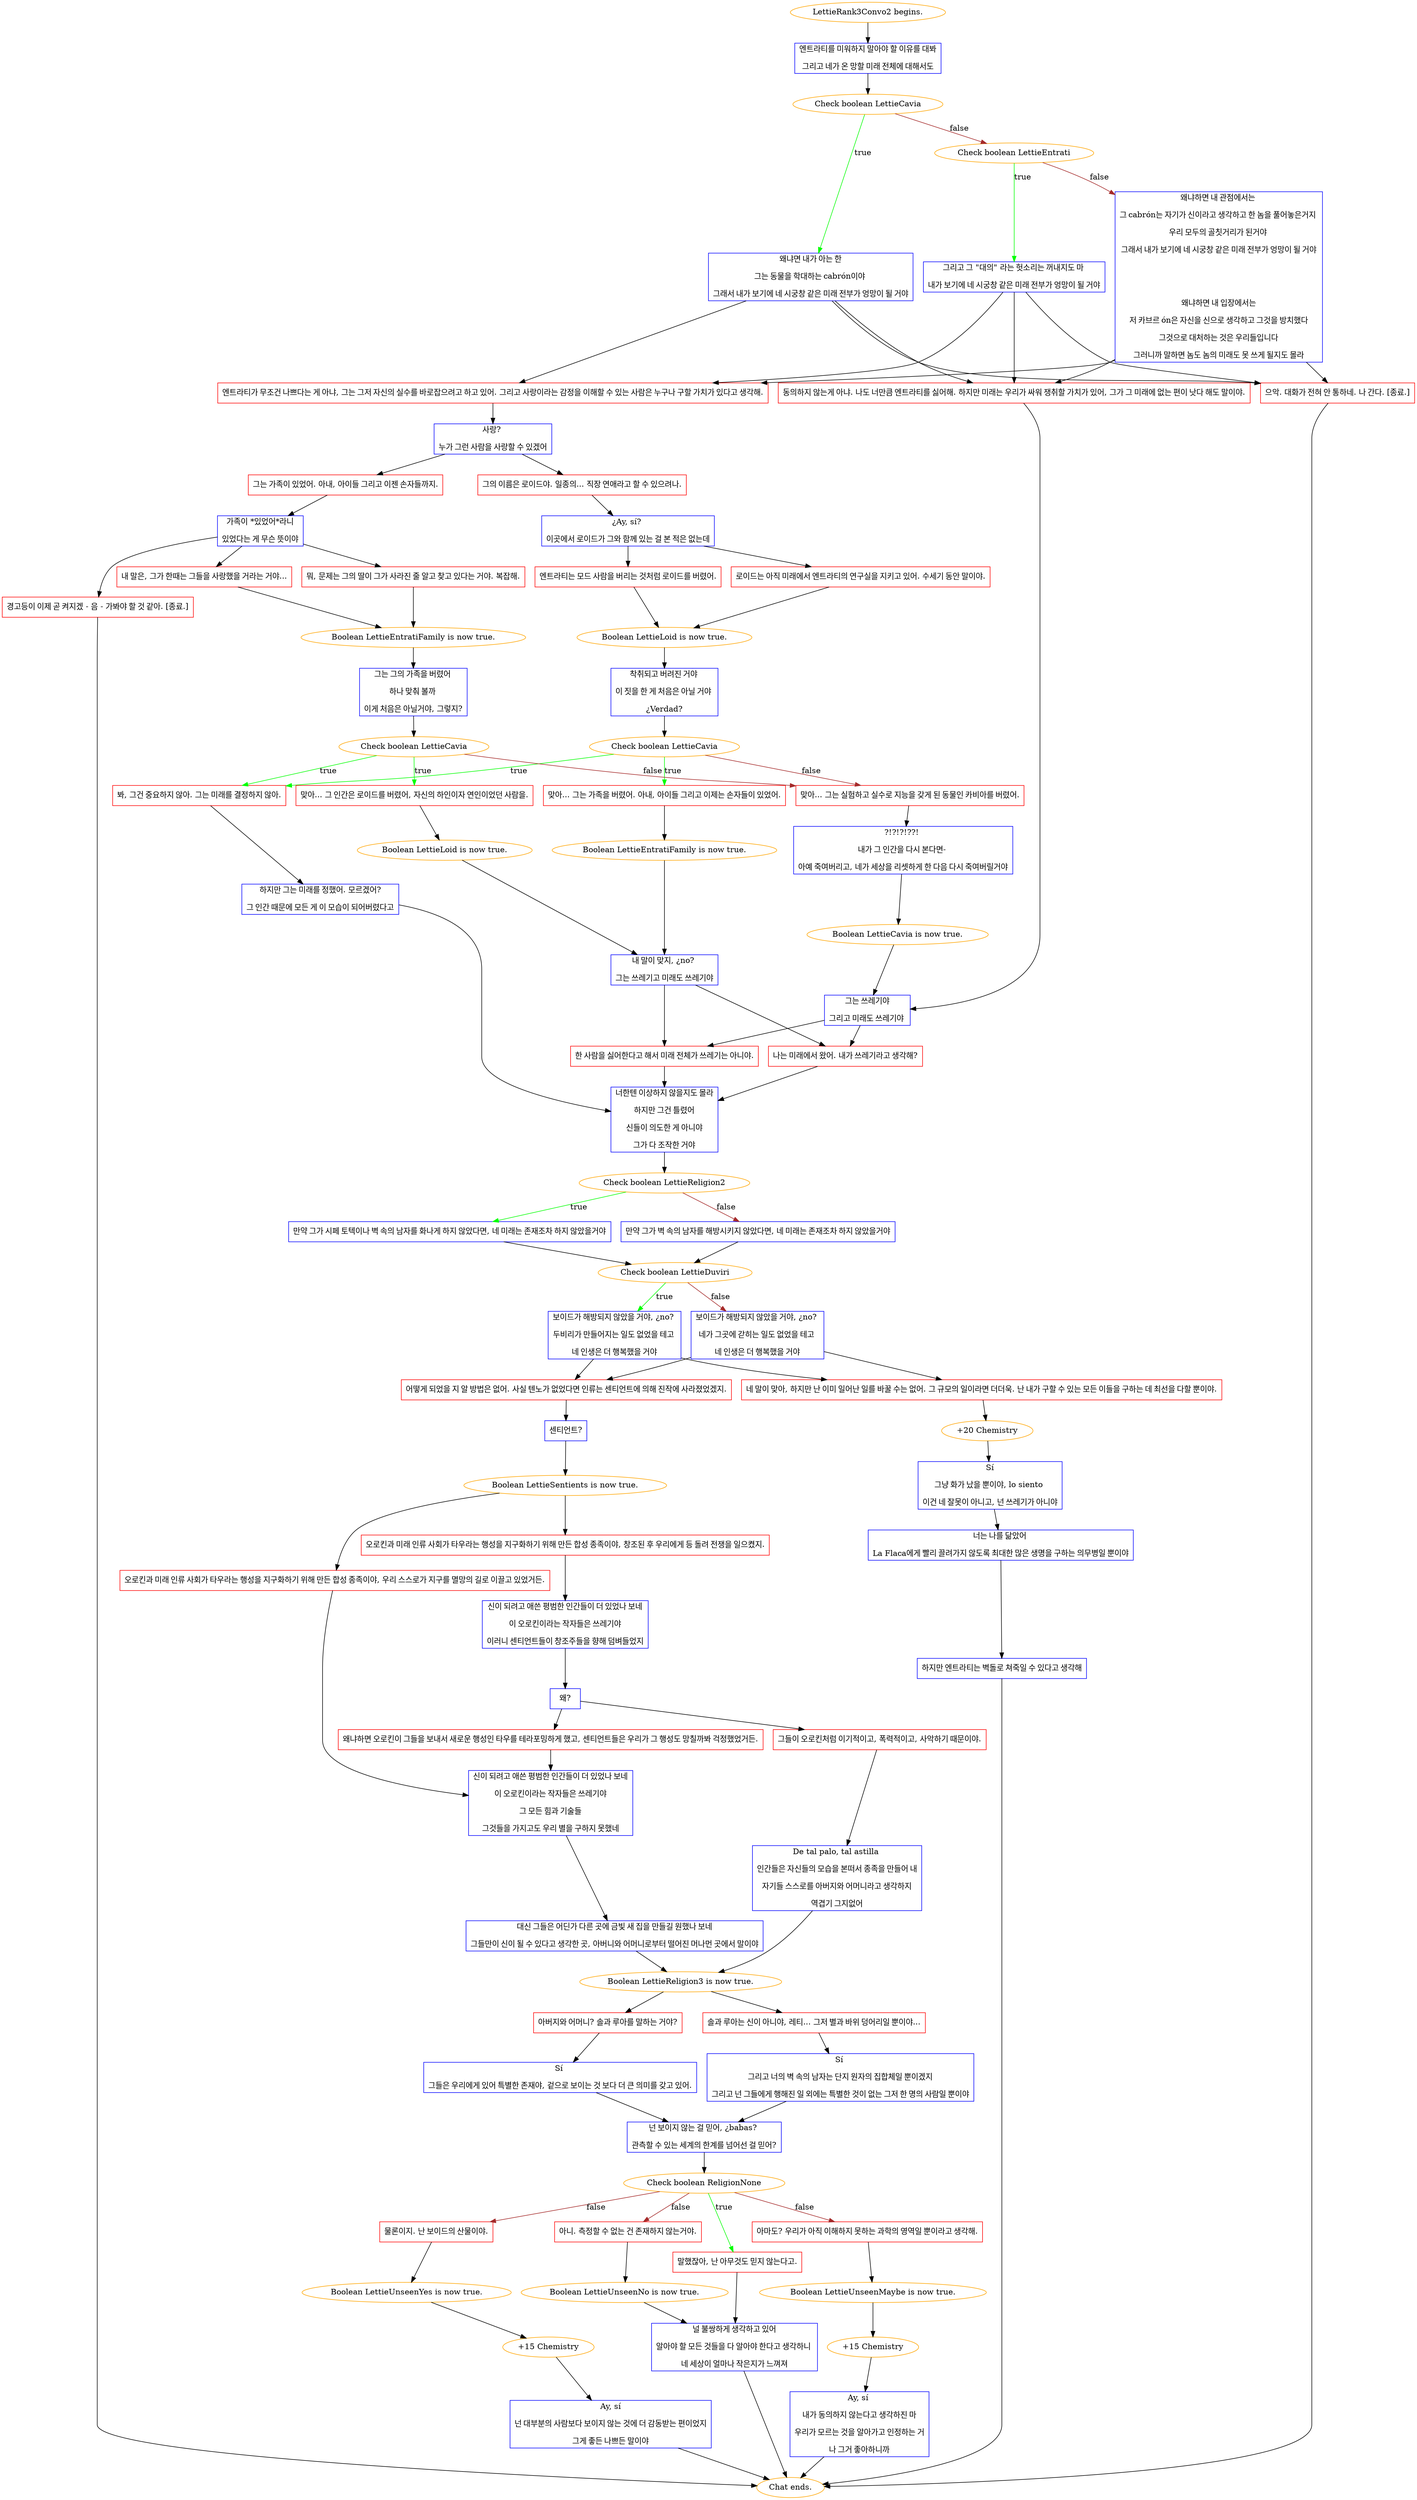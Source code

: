digraph {
	"LettieRank3Convo2 begins." [color=orange];
		"LettieRank3Convo2 begins." -> j468937572;
	j468937572 [label="엔트라티를 미워하지 말아야 할 이유를 대봐
그리고 네가 온 망할 미래 전체에 대해서도",shape=box,color=blue];
		j468937572 -> j988327984;
	j988327984 [label="Check boolean LettieCavia",color=orange];
		j988327984 -> j3663143636 [label=true,color=green];
		j988327984 -> j101638081 [label=false,color=brown];
	j3663143636 [label="왜냐면 내가 아는 한
그는 동물을 학대하는 cabrón이야 
그래서 내가 보기에 네 시궁창 같은 미래 전부가 엉망이 될 거야",shape=box,color=blue];
		j3663143636 -> j1971130296;
		j3663143636 -> j3333634533;
		j3663143636 -> j1810049367;
	j101638081 [label="Check boolean LettieEntrati",color=orange];
		j101638081 -> j1609361450 [label=true,color=green];
		j101638081 -> j372426990 [label=false,color=brown];
	j1971130296 [label="동의하지 않는게 아냐. 나도 너만큼 엔트라티를 싫어해. 하지만 미래는 우리가 싸워 쟁취할 가치가 있어, 그가 그 미래에 없는 편이 낫다 해도 말이야.",shape=box,color=red];
		j1971130296 -> j3352636121;
	j3333634533 [label="엔트라티가 무조건 나쁘다는 게 아냐, 그는 그저 자신의 실수를 바로잡으려고 하고 있어. 그리고 사랑이라는 감정을 이해할 수 있는 사람은 누구나 구할 가치가 있다고 생각해.",shape=box,color=red];
		j3333634533 -> j2499552401;
	j1810049367 [label="으악. 대화가 전혀 안 통하네. 나 간다. [종료.]",shape=box,color=red];
		j1810049367 -> "Chat ends.";
	j1609361450 [label="그리고 그 \"대의\" 라는 헛소리는 꺼내지도 마 
내가 보기에 네 시궁창 같은 미래 전부가 엉망이 될 거야",shape=box,color=blue];
		j1609361450 -> j1971130296;
		j1609361450 -> j3333634533;
		j1609361450 -> j1810049367;
	j372426990 [label="왜냐하면 내 관점에서는 
그 cabrón는 자기가 신이라고 생각하고 한 놈을 풀어놓은거지 
우리 모두의 골칫거리가 된거야 
그래서 내가 보기에 네 시궁창 같은 미래 전부가 엉망이 될 거야


왜냐하면 내 입장에서는
저 카브르 ón은 자신을 신으로 생각하고 그것을 방치했다
그것으로 대처하는 것은 우리들입니다
그러니까 말하면 놈도 놈의 미래도 못 쓰게 될지도 몰라",shape=box,color=blue];
		j372426990 -> j1971130296;
		j372426990 -> j3333634533;
		j372426990 -> j1810049367;
	j3352636121 [label="그는 쓰레기야
그리고 미래도 쓰레기야 ",shape=box,color=blue];
		j3352636121 -> j473374722;
		j3352636121 -> j1978308066;
	j2499552401 [label="사랑? 
누가 그런 사람을 사랑할 수 있겠어",shape=box,color=blue];
		j2499552401 -> j3597295540;
		j2499552401 -> j1263000528;
	"Chat ends." [color=orange];
	j473374722 [label="나는 미래에서 왔어. 내가 쓰레기라고 생각해?",shape=box,color=red];
		j473374722 -> j1184659367;
	j1978308066 [label="한 사람을 싫어한다고 해서 미래 전체가 쓰레기는 아니야.",shape=box,color=red];
		j1978308066 -> j1184659367;
	j3597295540 [label="그의 이름은 로이드야. 일종의... 직장 연애라고 할 수 있으려나.",shape=box,color=red];
		j3597295540 -> j4150735396;
	j1263000528 [label="그는 가족이 있었어. 아내, 아이들 그리고 이젠 손자들까지.",shape=box,color=red];
		j1263000528 -> j3815947115;
	j1184659367 [label="너한텐 이상하지 않을지도 몰라
하지만 그건 틀렸어
신들이 의도한 게 아니야
그가 다 조작한 거야",shape=box,color=blue];
		j1184659367 -> j776436305;
	j4150735396 [label="¿Ay, sí? 
이곳에서 로이드가 그와 함께 있는 걸 본 적은 없는데",shape=box,color=blue];
		j4150735396 -> j2113508536;
		j4150735396 -> j729166808;
	j3815947115 [label="가족이 *있었어*라니
있었다는 게 무슨 뜻이야",shape=box,color=blue];
		j3815947115 -> j569300380;
		j3815947115 -> j635850881;
		j3815947115 -> j419026256;
	j776436305 [label="Check boolean LettieReligion2",color=orange];
		j776436305 -> j1216025615 [label=true,color=green];
		j776436305 -> j3578926627 [label=false,color=brown];
	j2113508536 [label="로이드는 아직 미래에서 엔트라티의 연구실을 지키고 있어. 수세기 동안 말이야.",shape=box,color=red];
		j2113508536 -> j3583683692;
	j729166808 [label="엔트라티는 모드 사람을 버리는 것처럼 로이드를 버렸어.",shape=box,color=red];
		j729166808 -> j3583683692;
	j569300380 [label="뭐, 문제는 그의 딸이 그가 사라진 줄 알고 찾고 있다는 거야. 복잡해.",shape=box,color=red];
		j569300380 -> j732989671;
	j635850881 [label="내 말은, 그가 한때는 그들을 사랑했을 거라는 거야...",shape=box,color=red];
		j635850881 -> j732989671;
	j419026256 [label="경고등이 이제 곧 켜지겠 - 음 - 가봐야 할 것 같아. [종료.]",shape=box,color=red];
		j419026256 -> "Chat ends.";
	j1216025615 [label="만약 그가 시페 토텍이나 벽 속의 남자를 화나게 하지 않았다면, 네 미래는 존재조차 하지 않았을거야",shape=box,color=blue];
		j1216025615 -> j711900112;
	j3578926627 [label="만약 그가 벽 속의 남자를 해방시키지 않았다면, 네 미래는 존재조차 하지 않았을거야",shape=box,color=blue];
		j3578926627 -> j711900112;
	j3583683692 [label="Boolean LettieLoid is now true.",color=orange];
		j3583683692 -> j1774560142;
	j732989671 [label="Boolean LettieEntratiFamily is now true.",color=orange];
		j732989671 -> j4239958994;
	j711900112 [label="Check boolean LettieDuviri",color=orange];
		j711900112 -> j1536286369 [label=true,color=green];
		j711900112 -> j3299077066 [label=false,color=brown];
	j1774560142 [label="착취되고 버려진 거야 
이 짓을 한 게 처음은 아닐 거야 
¿Verdad?",shape=box,color=blue];
		j1774560142 -> j4176507548;
	j4239958994 [label="그는 그의 가족을 버렸어 
하나 맞춰 볼까 
이게 처음은 아닐거야, 그렇지?",shape=box,color=blue];
		j4239958994 -> j3999534774;
	j1536286369 [label="보이드가 해방되지 않았을 거야, ¿no? 
두비리가 만들어지는 일도 없었을 테고 
네 인생은 더 행복했을 거야",shape=box,color=blue];
		j1536286369 -> j1904364761;
		j1536286369 -> j2332496084;
	j3299077066 [label="보이드가 해방되지 않았을 거야, ¿no? 
네가 그곳에 갇히는 일도 없었을 테고 
네 인생은 더 행복했을 거야",shape=box,color=blue];
		j3299077066 -> j1904364761;
		j3299077066 -> j2332496084;
	j4176507548 [label="Check boolean LettieCavia",color=orange];
		j4176507548 -> j2038746101 [label=true,color=green];
		j4176507548 -> j118410361 [label=true,color=green];
		j4176507548 -> j3472011501 [label=false,color=brown];
	j3999534774 [label="Check boolean LettieCavia",color=orange];
		j3999534774 -> j118410361 [label=true,color=green];
		j3999534774 -> j3600407472 [label=true,color=green];
		j3999534774 -> j3472011501 [label=false,color=brown];
	j1904364761 [label="어떻게 되었을 지 알 방법은 없어. 사실 텐노가 없었다면 인류는 센티언트에 의해 진작에 사라졌었겠지.",shape=box,color=red];
		j1904364761 -> j422366570;
	j2332496084 [label="네 말이 맞아, 하지만 난 이미 일어난 일를 바꿀 수는 없어. 그 규모의 일이라면 더더욱. 난 내가 구할 수 있는 모든 이들을 구하는 데 최선을 다할 뿐이야.",shape=box,color=red];
		j2332496084 -> j3436591536;
	j2038746101 [label="맞아... 그는 가족을 버렸어. 아내, 아이들 그리고 이제는 손자들이 있었어.",shape=box,color=red];
		j2038746101 -> j2722693906;
	j118410361 [label="봐, 그건 중요하지 않아. 그는 미래를 결정하지 않아.",shape=box,color=red];
		j118410361 -> j3631734084;
	j3472011501 [label="맞아... 그는 실험하고 실수로 지능을 갖게 된 동물인 카비아를 버렸어.",shape=box,color=red];
		j3472011501 -> j987778494;
	j3600407472 [label="맞아... 그 인간은 로이드를 버렸어, 자신의 하인이자 연인이었던 사람을.",shape=box,color=red];
		j3600407472 -> j4025068427;
	j422366570 [label="센티언트?",shape=box,color=blue];
		j422366570 -> j4177902638;
	j3436591536 [label="+20 Chemistry",color=orange];
		j3436591536 -> j477105589;
	j2722693906 [label="Boolean LettieEntratiFamily is now true.",color=orange];
		j2722693906 -> j2116480274;
	j3631734084 [label="하지만 그는 미래를 정했어. 모르겠어?
그 인간 때문에 모든 게 이 모습이 되어버렸다고",shape=box,color=blue];
		j3631734084 -> j1184659367;
	j987778494 [label="?!?!?!??! 
내가 그 인간을 다시 본다면- 
아예 죽여버리고, 네가 세상을 리셋하게 한 다음 다시 죽여버릴거야",shape=box,color=blue];
		j987778494 -> j693425559;
	j4025068427 [label="Boolean LettieLoid is now true.",color=orange];
		j4025068427 -> j2116480274;
	j4177902638 [label="Boolean LettieSentients is now true.",color=orange];
		j4177902638 -> j1517867343;
		j4177902638 -> j403546153;
	j477105589 [label="Sí
그냥 화가 났을 뿐이야, lo siento 
이건 네 잘못이 아니고, 넌 쓰레기가 아니야",shape=box,color=blue];
		j477105589 -> j2540204045;
	j2116480274 [label="내 말이 맞지, ¿no? 
그는 쓰레기고 미래도 쓰레기야",shape=box,color=blue];
		j2116480274 -> j473374722;
		j2116480274 -> j1978308066;
	j693425559 [label="Boolean LettieCavia is now true.",color=orange];
		j693425559 -> j3352636121;
	j1517867343 [label="오로킨과 미래 인류 사회가 타우라는 행성을 지구화하기 위해 만든 합성 종족이야, 우리 스스로가 지구를 멸망의 길로 이끌고 있었거든.",shape=box,color=red];
		j1517867343 -> j3502368179;
	j403546153 [label="오로킨과 미래 인류 사회가 타우라는 행성을 지구화하기 위해 만든 합성 종족이야, 창조된 후 우리에게 등 돌려 전쟁을 일으켰지.",shape=box,color=red];
		j403546153 -> j1118350842;
	j2540204045 [label="너는 나를 닮았어 
La Flaca에게 빨리 끌려가지 않도록 최대한 많은 생명을 구하는 의무병일 뿐이야",shape=box,color=blue];
		j2540204045 -> j4209195210;
	j3502368179 [label="신이 되려고 애쓴 평범한 인간들이 더 있었나 보네
이 오로킨이라는 작자들은 쓰레기야
그 모든 힘과 기술들
그것들을 가지고도 우리 별을 구하지 못했네",shape=box,color=blue];
		j3502368179 -> j1735470403;
	j1118350842 [label="신이 되려고 애쓴 평범한 인간들이 더 있었나 보네
이 오로킨이라는 작자들은 쓰레기야
이러니 센티언트들이 창조주들을 향해 덤벼들었지",shape=box,color=blue];
		j1118350842 -> j2391390603;
	j4209195210 [label="하지만 엔트라티는 벽돌로 쳐죽일 수 있다고 생각해",shape=box,color=blue];
		j4209195210 -> "Chat ends.";
	j1735470403 [label="대신 그들은 어딘가 다른 곳에 금빛 새 집을 만들길 원했나 보네
그들만이 신이 될 수 있다고 생각한 곳, 아버니와 어머니로부터 떨어진 머나먼 곳에서 말이야",shape=box,color=blue];
		j1735470403 -> j4137157349;
	j2391390603 [label="왜?",shape=box,color=blue];
		j2391390603 -> j2751017024;
		j2391390603 -> j4005483506;
	j4137157349 [label="Boolean LettieReligion3 is now true.",color=orange];
		j4137157349 -> j3555961180;
		j4137157349 -> j3836290352;
	j2751017024 [label="왜냐하면 오로킨이 그들을 보내서 새로운 행성인 타우를 테라포밍하게 했고, 센티언트들은 우리가 그 행성도 망칠까봐 걱정했었거든.",shape=box,color=red];
		j2751017024 -> j3502368179;
	j4005483506 [label="그들이 오로킨처럼 이기적이고, 폭력적이고, 사악하기 때문이야.",shape=box,color=red];
		j4005483506 -> j4206932623;
	j3555961180 [label="아버지와 어머니? 솔과 루아를 말하는 거야?",shape=box,color=red];
		j3555961180 -> j3421794061;
	j3836290352 [label="솔과 루아는 신이 아니야, 레티... 그저 별과 바위 덩어리일 뿐이야...",shape=box,color=red];
		j3836290352 -> j2521572857;
	j4206932623 [label="De tal palo, tal astilla 
인간들은 자신들의 모습을 본떠서 종족을 만들어 내
자기들 스스로를 아버지와 어머니라고 생각하지
역겹기 그지없어",shape=box,color=blue];
		j4206932623 -> j4137157349;
	j3421794061 [label="Sí 
그들은 우리에게 있어 특별한 존재야, 겉으로 보이는 것 보다 더 큰 의미를 갖고 있어.",shape=box,color=blue];
		j3421794061 -> j2619258275;
	j2521572857 [label="Sí 
그리고 너의 벽 속의 남자는 단지 원자의 집합체일 뿐이겠지
그리고 넌 그들에게 행해진 일 외에는 특별한 것이 없는 그저 한 명의 사람일 뿐이야",shape=box,color=blue];
		j2521572857 -> j2619258275;
	j2619258275 [label="넌 보이지 않는 걸 믿어, ¿babas? 
관측할 수 있는 세계의 한계를 넘어선 걸 믿어?",shape=box,color=blue];
		j2619258275 -> j2234506481;
	j2234506481 [label="Check boolean ReligionNone",color=orange];
		j2234506481 -> j344752927 [label=true,color=green];
		j2234506481 -> j2670112832 [label=false,color=brown];
		j2234506481 -> j1896534467 [label=false,color=brown];
		j2234506481 -> j46326844 [label=false,color=brown];
	j344752927 [label="말했잖아, 난 아무것도 믿지 않는다고.",shape=box,color=red];
		j344752927 -> j1181877009;
	j2670112832 [label="아니. 측정할 수 없는 건 존재하지 않는거야.",shape=box,color=red];
		j2670112832 -> j1308243948;
	j1896534467 [label="아마도? 우리가 아직 이해하지 못하는 과학의 영역일 뿐이라고 생각해.",shape=box,color=red];
		j1896534467 -> j183754511;
	j46326844 [label="물론이지. 난 보이드의 산물이야.",shape=box,color=red];
		j46326844 -> j4006587591;
	j1181877009 [label="널 불쌍하게 생각하고 있어
알아야 할 모든 것들을 다 알아야 한다고 생각하니 
네 세상이 얼마나 작은지가 느껴져",shape=box,color=blue];
		j1181877009 -> "Chat ends.";
	j1308243948 [label="Boolean LettieUnseenNo is now true.",color=orange];
		j1308243948 -> j1181877009;
	j183754511 [label="Boolean LettieUnseenMaybe is now true.",color=orange];
		j183754511 -> j909818925;
	j4006587591 [label="Boolean LettieUnseenYes is now true.",color=orange];
		j4006587591 -> j4150452385;
	j909818925 [label="+15 Chemistry",color=orange];
		j909818925 -> j384349068;
	j4150452385 [label="+15 Chemistry",color=orange];
		j4150452385 -> j1359901498;
	j384349068 [label="Ay, sí 
내가 동의하지 않는다고 생각하진 마
우리가 모르는 것을 알아가고 인정하는 거
나 그거 좋아하니까",shape=box,color=blue];
		j384349068 -> "Chat ends.";
	j1359901498 [label="Ay, sí
넌 대부분의 사람보다 보이지 않는 것에 더 감동받는 편이었지
그게 좋든 나쁘든 말이야",shape=box,color=blue];
		j1359901498 -> "Chat ends.";
}